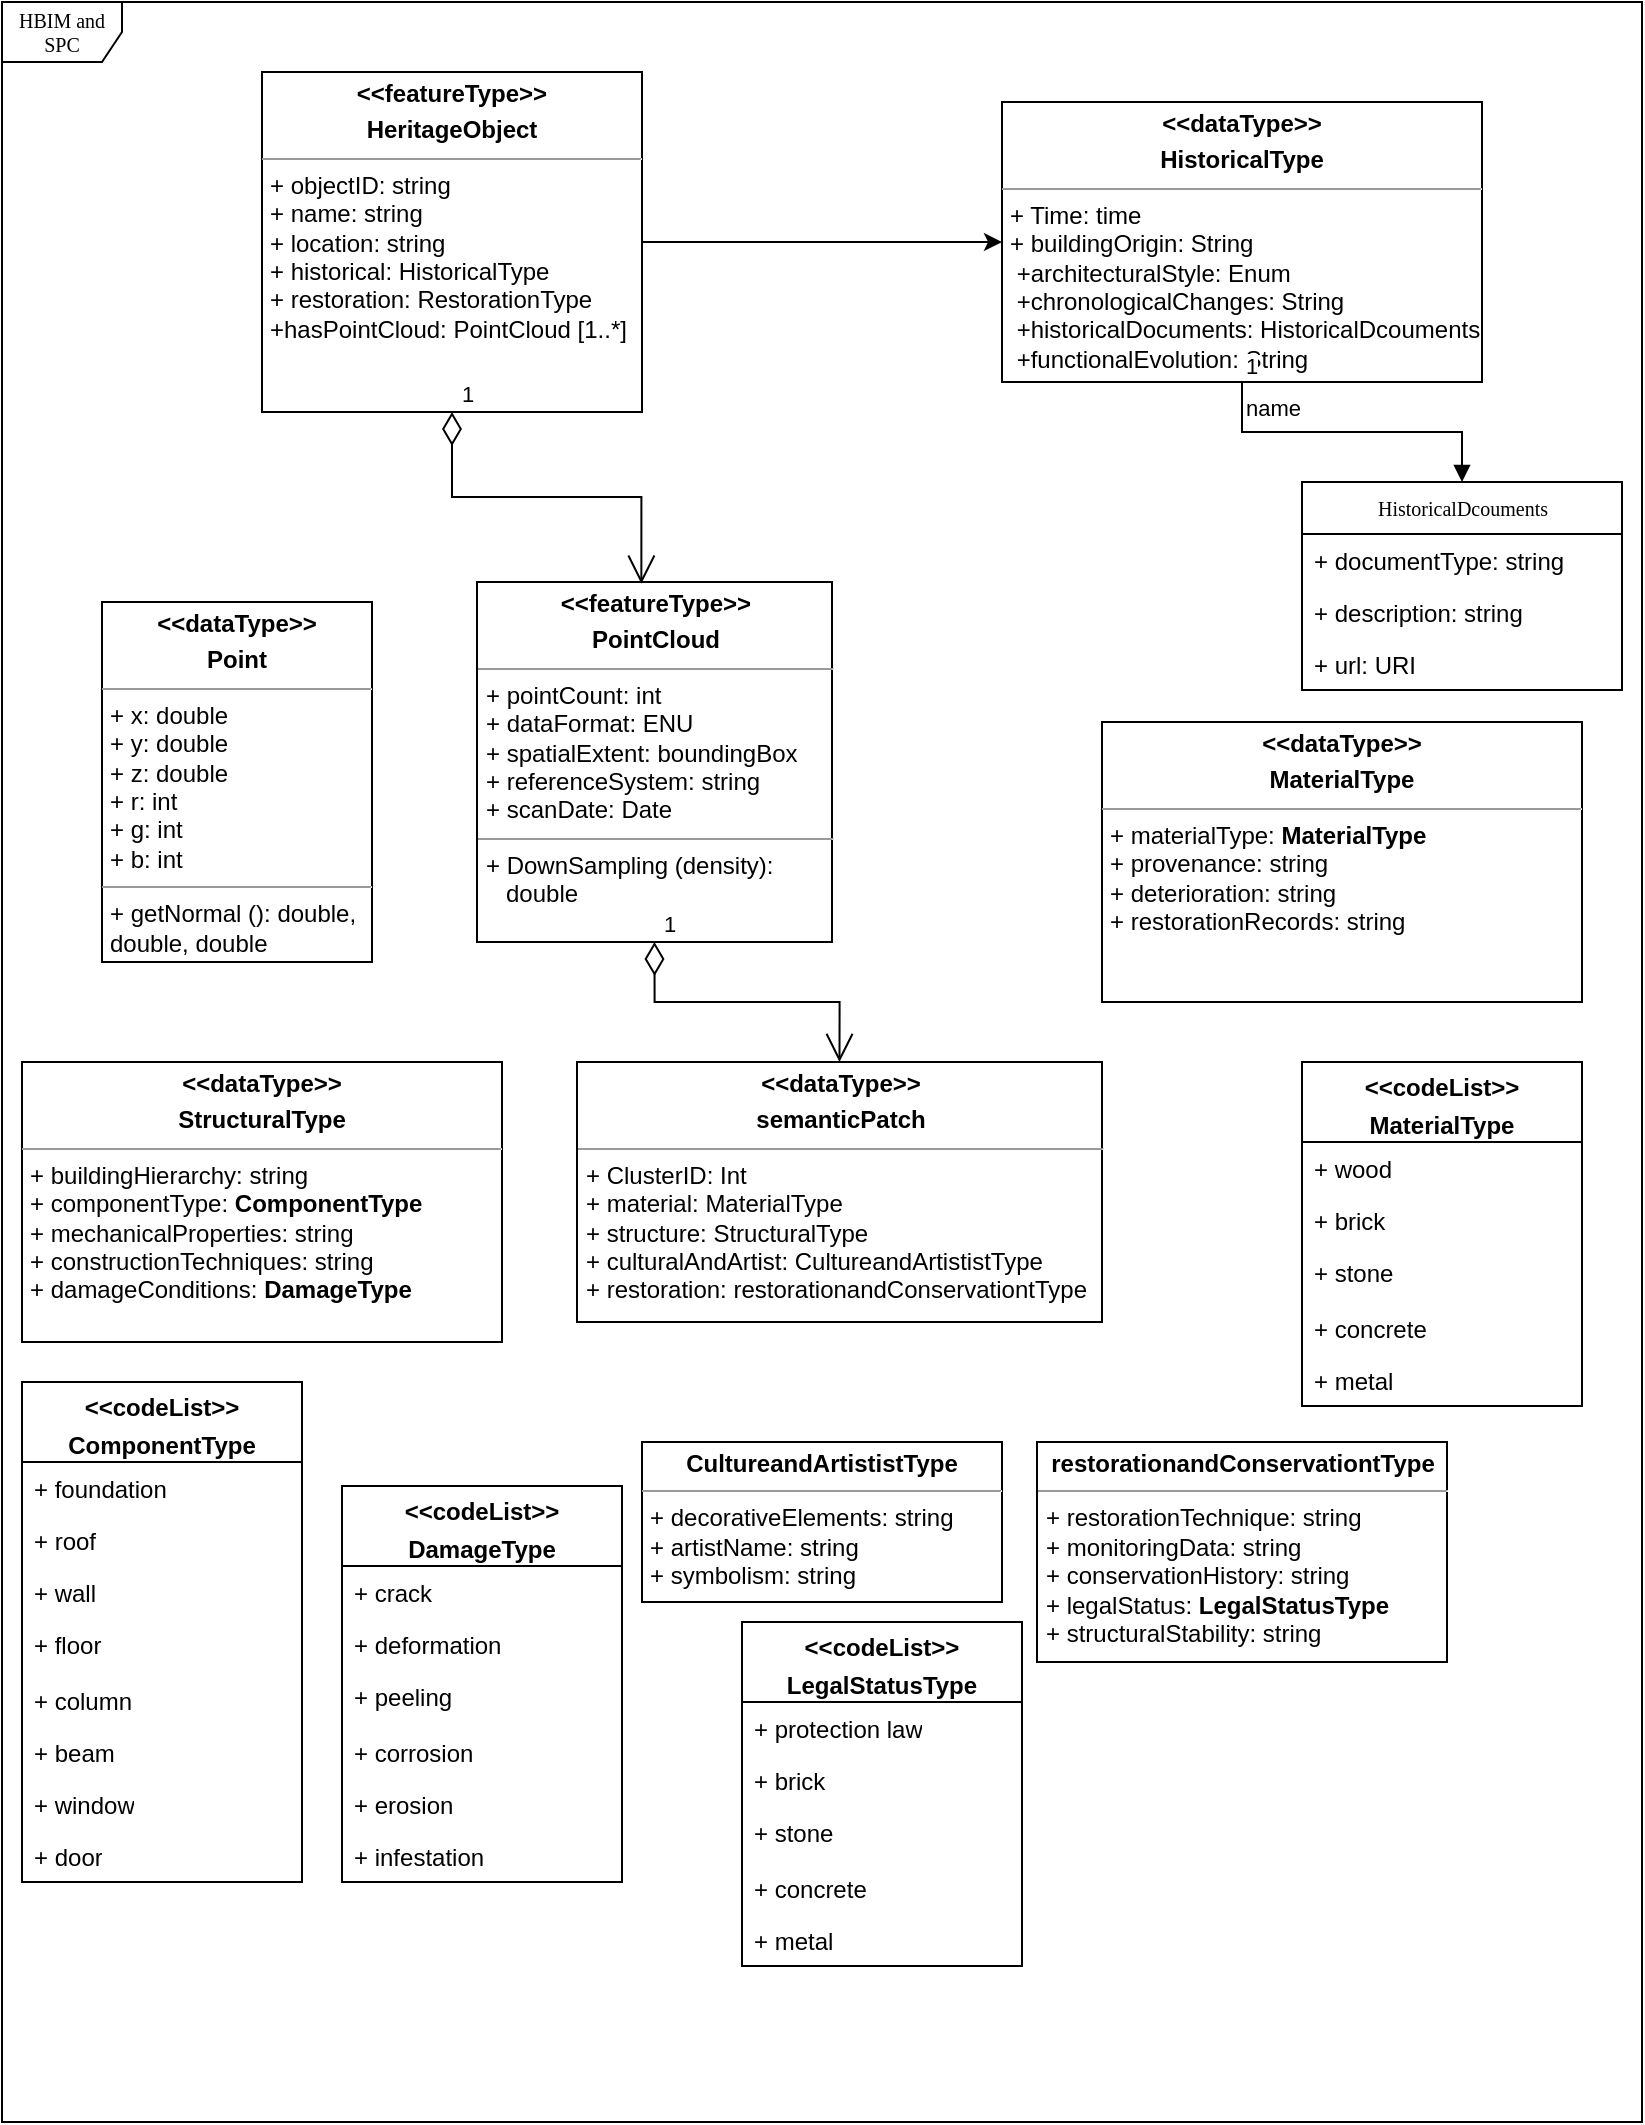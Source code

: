 <mxfile version="26.2.5">
  <diagram name="Page-1" id="c4acf3e9-155e-7222-9cf6-157b1a14988f">
    <mxGraphModel dx="1253" dy="691" grid="1" gridSize="10" guides="1" tooltips="1" connect="1" arrows="1" fold="1" page="1" pageScale="1" pageWidth="850" pageHeight="1100" background="none" math="0" shadow="0">
      <root>
        <mxCell id="0" />
        <mxCell id="1" parent="0" />
        <mxCell id="17acba5748e5396b-1" value="HBIM and SPC" style="shape=umlFrame;whiteSpace=wrap;html=1;rounded=0;shadow=0;comic=0;labelBackgroundColor=none;strokeWidth=1;fontFamily=Verdana;fontSize=10;align=center;" parent="1" vertex="1">
          <mxGeometry x="20" y="20" width="820" height="1060" as="geometry" />
        </mxCell>
        <mxCell id="17acba5748e5396b-44" value="HistoricalDcouments" style="swimlane;html=1;fontStyle=0;childLayout=stackLayout;horizontal=1;startSize=26;fillColor=none;horizontalStack=0;resizeParent=1;resizeLast=0;collapsible=1;marginBottom=0;swimlaneFillColor=#ffffff;rounded=0;shadow=0;comic=0;labelBackgroundColor=none;strokeWidth=1;fontFamily=Verdana;fontSize=10;align=center;" parent="1" vertex="1">
          <mxGeometry x="670" y="260" width="160" height="104" as="geometry" />
        </mxCell>
        <mxCell id="17acba5748e5396b-45" value="+ documentType: string" style="text;html=1;strokeColor=none;fillColor=none;align=left;verticalAlign=top;spacingLeft=4;spacingRight=4;whiteSpace=wrap;overflow=hidden;rotatable=0;points=[[0,0.5],[1,0.5]];portConstraint=eastwest;" parent="17acba5748e5396b-44" vertex="1">
          <mxGeometry y="26" width="160" height="26" as="geometry" />
        </mxCell>
        <mxCell id="17acba5748e5396b-47" value="+ description: string&amp;nbsp;" style="text;html=1;strokeColor=none;fillColor=none;align=left;verticalAlign=top;spacingLeft=4;spacingRight=4;whiteSpace=wrap;overflow=hidden;rotatable=0;points=[[0,0.5],[1,0.5]];portConstraint=eastwest;" parent="17acba5748e5396b-44" vertex="1">
          <mxGeometry y="52" width="160" height="26" as="geometry" />
        </mxCell>
        <mxCell id="pAKOb-ZC2pS0GvRrbrl5-3" value="+ url: URI&amp;nbsp;" style="text;html=1;strokeColor=none;fillColor=none;align=left;verticalAlign=top;spacingLeft=4;spacingRight=4;whiteSpace=wrap;overflow=hidden;rotatable=0;points=[[0,0.5],[1,0.5]];portConstraint=eastwest;" vertex="1" parent="17acba5748e5396b-44">
          <mxGeometry y="78" width="160" height="26" as="geometry" />
        </mxCell>
        <mxCell id="5d2195bd80daf111-15" value="&lt;p style=&quot;margin:0px;margin-top:4px;text-align:center;&quot;&gt;&lt;b&gt;&amp;lt;&amp;lt;dataType&amp;gt;&amp;gt;&lt;/b&gt;&lt;b&gt;&lt;/b&gt;&lt;/p&gt;&lt;p style=&quot;margin:0px;margin-top:4px;text-align:center;&quot;&gt;&lt;b&gt;Point&lt;/b&gt;&lt;/p&gt;&lt;hr size=&quot;1&quot;&gt;&lt;p style=&quot;margin:0px;margin-left:4px;&quot;&gt;+ x:&amp;nbsp;&lt;span style=&quot;background-color: transparent; color: light-dark(rgb(0, 0, 0), rgb(255, 255, 255));&quot;&gt;double&lt;/span&gt;&lt;/p&gt;&lt;p style=&quot;margin:0px;margin-left:4px;&quot;&gt;+ y:&amp;nbsp;&lt;span style=&quot;background-color: transparent; color: light-dark(rgb(0, 0, 0), rgb(255, 255, 255));&quot;&gt;double&lt;/span&gt;&lt;/p&gt;&lt;p style=&quot;margin:0px;margin-left:4px;&quot;&gt;+ z: double&lt;br&gt;+ r: int&lt;/p&gt;&lt;p style=&quot;margin:0px;margin-left:4px;&quot;&gt;+ g: int&lt;/p&gt;&lt;p style=&quot;margin:0px;margin-left:4px;&quot;&gt;+ b: int&lt;/p&gt;&lt;hr size=&quot;1&quot;&gt;&lt;p style=&quot;margin:0px;margin-left:4px;&quot;&gt;+ getNormal (): double,&amp;nbsp;&lt;/p&gt;&lt;p style=&quot;margin:0px;margin-left:4px;&quot;&gt;double, double&lt;/p&gt;" style="verticalAlign=top;align=left;overflow=fill;fontSize=12;fontFamily=Helvetica;html=1;rounded=0;shadow=0;comic=0;labelBackgroundColor=none;strokeWidth=1" parent="1" vertex="1">
          <mxGeometry x="70" y="320" width="135" height="180" as="geometry" />
        </mxCell>
        <mxCell id="KFadorLboW4smUv1ETav-1" value="" style="edgeStyle=orthogonalEdgeStyle;rounded=0;orthogonalLoop=1;jettySize=auto;html=1;" parent="1" source="5d2195bd80daf111-18" target="TEzwwiUS5SfaXioJ1mf_-10" edge="1">
          <mxGeometry relative="1" as="geometry" />
        </mxCell>
        <mxCell id="5d2195bd80daf111-18" value="&lt;p style=&quot;margin:0px;margin-top:4px;text-align:center;&quot;&gt;&lt;b&gt;&amp;lt;&amp;lt;featureType&amp;gt;&amp;gt;&lt;/b&gt;&lt;b&gt;&lt;/b&gt;&lt;/p&gt;&lt;p style=&quot;margin:0px;margin-top:4px;text-align:center;&quot;&gt;&lt;b&gt;HeritageObject&lt;/b&gt;&lt;/p&gt;&lt;hr size=&quot;1&quot;&gt;&lt;p style=&quot;margin:0px;margin-left:4px;&quot;&gt;+ objectID: string&lt;br&gt;+ name: string&lt;/p&gt;&lt;p style=&quot;margin:0px;margin-left:4px;&quot;&gt;+ location: string&lt;/p&gt;&lt;p style=&quot;margin:0px;margin-left:4px;&quot;&gt;+ historical: HistoricalType&lt;/p&gt;&lt;p style=&quot;margin:0px;margin-left:4px;&quot;&gt;+ restoration: RestorationType&lt;/p&gt;&lt;p style=&quot;margin:0px;margin-left:4px;&quot;&gt;+hasPointCloud: PointCloud [1..*]&lt;/p&gt;" style="verticalAlign=top;align=left;overflow=fill;fontSize=12;fontFamily=Helvetica;html=1;rounded=0;shadow=0;comic=0;labelBackgroundColor=none;strokeWidth=1" parent="1" vertex="1">
          <mxGeometry x="150" y="55" width="190" height="170" as="geometry" />
        </mxCell>
        <mxCell id="TEzwwiUS5SfaXioJ1mf_-9" value="&lt;p style=&quot;margin:0px;margin-top:4px;text-align:center;&quot;&gt;&lt;b&gt;&amp;lt;&amp;lt;featureType&amp;gt;&amp;gt;&lt;/b&gt;&lt;b&gt;&lt;/b&gt;&lt;/p&gt;&lt;p style=&quot;margin:0px;margin-top:4px;text-align:center;&quot;&gt;&lt;b&gt;PointCloud&lt;/b&gt;&lt;/p&gt;&lt;hr size=&quot;1&quot;&gt;&lt;p style=&quot;margin:0px;margin-left:4px;&quot;&gt;+ pointCount: int&lt;/p&gt;&lt;p style=&quot;margin:0px;margin-left:4px;&quot;&gt;+ dataFormat: ENU&lt;br&gt;+ spatialExtent: boundingBox&lt;br&gt;&lt;/p&gt;&lt;p style=&quot;margin:0px;margin-left:4px;&quot;&gt;+ referenceSystem: string&lt;/p&gt;&lt;p style=&quot;margin:0px;margin-left:4px;&quot;&gt;+ scanDate: Date&lt;/p&gt;&lt;hr size=&quot;1&quot;&gt;&lt;p style=&quot;margin:0px;margin-left:4px;&quot;&gt;+ DownSampling (density):&lt;/p&gt;&lt;p style=&quot;margin:0px;margin-left:4px;&quot;&gt;&amp;nbsp; &amp;nbsp;double&lt;br&gt;&lt;/p&gt;" style="verticalAlign=top;align=left;overflow=fill;fontSize=12;fontFamily=Helvetica;html=1;rounded=0;shadow=0;comic=0;labelBackgroundColor=none;strokeWidth=1" parent="1" vertex="1">
          <mxGeometry x="257.5" y="310" width="177.5" height="180" as="geometry" />
        </mxCell>
        <mxCell id="TEzwwiUS5SfaXioJ1mf_-10" value="&lt;p style=&quot;margin:0px;margin-top:4px;text-align:center;&quot;&gt;&lt;b&gt;&amp;lt;&amp;lt;dataType&amp;gt;&amp;gt;&lt;/b&gt;&lt;b&gt;&lt;/b&gt;&lt;/p&gt;&lt;p style=&quot;margin:0px;margin-top:4px;text-align:center;&quot;&gt;&lt;b&gt;HistoricalType&lt;/b&gt;&lt;/p&gt;&lt;hr size=&quot;1&quot;&gt;&lt;p style=&quot;margin:0px;margin-left:4px;&quot;&gt;+ Time: time&lt;/p&gt;&lt;p style=&quot;margin:0px;margin-left:4px;&quot;&gt;+ buildingOrigin: String&lt;/p&gt;&lt;p style=&quot;margin:0px;margin-left:4px;&quot;&gt;&amp;nbsp;+architecturalStyle: Enum&lt;/p&gt;&lt;p style=&quot;margin:0px;margin-left:4px;&quot;&gt;&amp;nbsp;+chronologicalChanges: String&lt;/p&gt;&lt;p style=&quot;margin:0px;margin-left:4px;&quot;&gt;&amp;nbsp;+historicalDocuments: HistoricalDcouments&lt;/p&gt;&lt;p style=&quot;margin:0px;margin-left:4px;&quot;&gt;&amp;nbsp;+functionalEvolution: String&lt;/p&gt;" style="verticalAlign=top;align=left;overflow=fill;fontSize=12;fontFamily=Helvetica;html=1;rounded=0;shadow=0;comic=0;labelBackgroundColor=none;strokeWidth=1" parent="1" vertex="1">
          <mxGeometry x="520" y="70" width="240" height="140" as="geometry" />
        </mxCell>
        <mxCell id="TEzwwiUS5SfaXioJ1mf_-11" value="&lt;p style=&quot;margin:0px;margin-top:4px;text-align:center;&quot;&gt;&lt;b&gt;CultureandArtististType&lt;/b&gt;&lt;/p&gt;&lt;hr size=&quot;1&quot;&gt;&lt;p style=&quot;margin:0px;margin-left:4px;&quot;&gt;+ decorativeElements: string&lt;/p&gt;&lt;p style=&quot;margin:0px;margin-left:4px;&quot;&gt;+ artistName: string&lt;br&gt;&lt;/p&gt;&lt;p style=&quot;margin:0px;margin-left:4px;&quot;&gt;+ symbolism: string&lt;/p&gt;&lt;p style=&quot;margin:0px;margin-left:4px;&quot;&gt;&lt;br&gt;&lt;/p&gt;&lt;hr size=&quot;1&quot;&gt;&lt;p style=&quot;margin:0px;margin-left:4px;&quot;&gt;&lt;br&gt;&lt;/p&gt;" style="verticalAlign=top;align=left;overflow=fill;fontSize=12;fontFamily=Helvetica;html=1;rounded=0;shadow=0;comic=0;labelBackgroundColor=none;strokeWidth=1" parent="1" vertex="1">
          <mxGeometry x="340" y="740" width="180" height="80" as="geometry" />
        </mxCell>
        <mxCell id="TEzwwiUS5SfaXioJ1mf_-12" value="&lt;p style=&quot;margin:0px;margin-top:4px;text-align:center;&quot;&gt;&lt;b&gt;restorationandConservationtType&lt;/b&gt;&lt;/p&gt;&lt;hr size=&quot;1&quot;&gt;&lt;p style=&quot;margin:0px;margin-left:4px;&quot;&gt;+ restorationTechnique: string&lt;/p&gt;&lt;p style=&quot;margin:0px;margin-left:4px;&quot;&gt;+ monitoringData: string&lt;br&gt;&lt;/p&gt;&lt;p style=&quot;margin:0px;margin-left:4px;&quot;&gt;+ conservationHistory: string&lt;/p&gt;&lt;p style=&quot;margin:0px;margin-left:4px;&quot;&gt;+ legalStatus: &lt;b&gt;Le&lt;span style=&quot;background-color: transparent; color: light-dark(rgb(0, 0, 0), rgb(255, 255, 255));&quot;&gt;galStatusType&lt;/span&gt;&lt;/b&gt;&lt;/p&gt;&lt;p style=&quot;margin:0px;margin-left:4px;&quot;&gt;+ structuralStability: string&lt;/p&gt;&lt;p style=&quot;margin:0px;margin-left:4px;&quot;&gt;&lt;br&gt;&lt;/p&gt;&lt;hr size=&quot;1&quot;&gt;&lt;p style=&quot;margin:0px;margin-left:4px;&quot;&gt;&lt;br&gt;&lt;/p&gt;" style="verticalAlign=top;align=left;overflow=fill;fontSize=12;fontFamily=Helvetica;html=1;rounded=0;shadow=0;comic=0;labelBackgroundColor=none;strokeWidth=1" parent="1" vertex="1">
          <mxGeometry x="537.5" y="740" width="205" height="110" as="geometry" />
        </mxCell>
        <mxCell id="nKKZoiiLEV9BoTgGwU7D-1" value="&lt;p style=&quot;margin:0px;margin-top:4px;text-align:center;&quot;&gt;&lt;b&gt;&amp;lt;&amp;lt;dataType&amp;gt;&amp;gt;&lt;/b&gt;&lt;b&gt;&lt;/b&gt;&lt;/p&gt;&lt;p style=&quot;margin:0px;margin-top:4px;text-align:center;&quot;&gt;&lt;b&gt;semanticPatch&lt;/b&gt;&lt;/p&gt;&lt;hr size=&quot;1&quot;&gt;&lt;p style=&quot;margin:0px;margin-left:4px;&quot;&gt;+ ClusterID: Int&lt;br&gt;+ material: MaterialType&lt;br&gt;&lt;/p&gt;&lt;p style=&quot;margin:0px;margin-left:4px;&quot;&gt;+ structure: StructuralType&lt;/p&gt;&lt;p style=&quot;margin:0px;margin-left:4px;&quot;&gt;&lt;span style=&quot;background-color: transparent;&quot;&gt;+ culturalAndArtist:&amp;nbsp;&lt;/span&gt;&lt;span style=&quot;background-color: transparent; color: light-dark(rgb(0, 0, 0), rgb(255, 255, 255)); text-align: center;&quot;&gt;CultureandArtististType&lt;/span&gt;&lt;/p&gt;&lt;p style=&quot;margin:0px;margin-left:4px;&quot;&gt;+ restoration:&amp;nbsp;&lt;span style=&quot;background-color: transparent; color: light-dark(rgb(0, 0, 0), rgb(255, 255, 255)); text-align: center;&quot;&gt;restorationandConservationtType&lt;/span&gt;&lt;/p&gt;&lt;p style=&quot;margin:0px;margin-left:4px;&quot;&gt;&lt;br&gt;&lt;/p&gt;" style="verticalAlign=top;align=left;overflow=fill;fontSize=12;fontFamily=Helvetica;html=1;rounded=0;shadow=0;comic=0;labelBackgroundColor=none;strokeWidth=1" parent="1" vertex="1">
          <mxGeometry x="307.5" y="550" width="262.5" height="130" as="geometry" />
        </mxCell>
        <mxCell id="nKKZoiiLEV9BoTgGwU7D-4" value="1" style="endArrow=open;html=1;endSize=12;startArrow=diamondThin;startSize=14;startFill=0;edgeStyle=orthogonalEdgeStyle;align=left;verticalAlign=bottom;rounded=0;exitX=0.5;exitY=1;exitDx=0;exitDy=0;entryX=0.463;entryY=0.005;entryDx=0;entryDy=0;entryPerimeter=0;" parent="1" source="5d2195bd80daf111-18" target="TEzwwiUS5SfaXioJ1mf_-9" edge="1">
          <mxGeometry x="-1" y="3" relative="1" as="geometry">
            <mxPoint x="484.08" y="169.78" as="sourcePoint" />
            <mxPoint x="434" y="220" as="targetPoint" />
          </mxGeometry>
        </mxCell>
        <mxCell id="nKKZoiiLEV9BoTgGwU7D-18" value="name" style="endArrow=block;endFill=1;html=1;edgeStyle=orthogonalEdgeStyle;align=left;verticalAlign=top;rounded=0;exitX=0.5;exitY=1;exitDx=0;exitDy=0;entryX=0.5;entryY=0;entryDx=0;entryDy=0;" parent="1" source="TEzwwiUS5SfaXioJ1mf_-10" target="17acba5748e5396b-44" edge="1">
          <mxGeometry x="-1" relative="1" as="geometry">
            <mxPoint x="720" y="870" as="sourcePoint" />
            <mxPoint x="720" y="930" as="targetPoint" />
          </mxGeometry>
        </mxCell>
        <mxCell id="nKKZoiiLEV9BoTgGwU7D-19" value="1" style="edgeLabel;resizable=0;html=1;align=left;verticalAlign=bottom;" parent="nKKZoiiLEV9BoTgGwU7D-18" connectable="0" vertex="1">
          <mxGeometry x="-1" relative="1" as="geometry" />
        </mxCell>
        <mxCell id="nKKZoiiLEV9BoTgGwU7D-21" value="1" style="endArrow=open;html=1;endSize=12;startArrow=diamondThin;startSize=14;startFill=0;edgeStyle=orthogonalEdgeStyle;align=left;verticalAlign=bottom;rounded=0;exitX=0.5;exitY=1;exitDx=0;exitDy=0;entryX=0.5;entryY=0;entryDx=0;entryDy=0;" parent="1" source="TEzwwiUS5SfaXioJ1mf_-9" target="nKKZoiiLEV9BoTgGwU7D-1" edge="1">
          <mxGeometry x="-1" y="3" relative="1" as="geometry">
            <mxPoint x="240" y="460" as="sourcePoint" />
            <mxPoint x="400" y="460" as="targetPoint" />
          </mxGeometry>
        </mxCell>
        <mxCell id="nAgL4a00uUSetXV4vr-E-5" value="&lt;p style=&quot;text-wrap-mode: nowrap; margin: 4px 0px 0px;&quot;&gt;&lt;b&gt;&amp;lt;&amp;lt;codeList&amp;gt;&amp;gt;&lt;/b&gt;&lt;/p&gt;&lt;p style=&quot;text-wrap-mode: nowrap; margin: 4px 0px 0px;&quot;&gt;&lt;b&gt;MaterialType&lt;/b&gt;&lt;/p&gt;" style="swimlane;fontStyle=0;childLayout=stackLayout;horizontal=1;startSize=40;fillColor=none;horizontalStack=0;resizeParent=1;resizeParentMax=0;resizeLast=0;collapsible=1;marginBottom=0;whiteSpace=wrap;html=1;" parent="1" vertex="1">
          <mxGeometry x="670" y="550" width="140" height="172" as="geometry">
            <mxRectangle x="45" y="650" width="140" height="50" as="alternateBounds" />
          </mxGeometry>
        </mxCell>
        <mxCell id="nAgL4a00uUSetXV4vr-E-6" value="+ wood" style="text;strokeColor=none;fillColor=none;align=left;verticalAlign=top;spacingLeft=4;spacingRight=4;overflow=hidden;rotatable=0;points=[[0,0.5],[1,0.5]];portConstraint=eastwest;whiteSpace=wrap;html=1;" parent="nAgL4a00uUSetXV4vr-E-5" vertex="1">
          <mxGeometry y="40" width="140" height="26" as="geometry" />
        </mxCell>
        <mxCell id="nAgL4a00uUSetXV4vr-E-7" value="+ brick" style="text;strokeColor=none;fillColor=none;align=left;verticalAlign=top;spacingLeft=4;spacingRight=4;overflow=hidden;rotatable=0;points=[[0,0.5],[1,0.5]];portConstraint=eastwest;whiteSpace=wrap;html=1;" parent="nAgL4a00uUSetXV4vr-E-5" vertex="1">
          <mxGeometry y="66" width="140" height="26" as="geometry" />
        </mxCell>
        <mxCell id="nAgL4a00uUSetXV4vr-E-8" value="+ stone" style="text;strokeColor=none;fillColor=none;align=left;verticalAlign=top;spacingLeft=4;spacingRight=4;overflow=hidden;rotatable=0;points=[[0,0.5],[1,0.5]];portConstraint=eastwest;whiteSpace=wrap;html=1;" parent="nAgL4a00uUSetXV4vr-E-5" vertex="1">
          <mxGeometry y="92" width="140" height="28" as="geometry" />
        </mxCell>
        <mxCell id="nAgL4a00uUSetXV4vr-E-10" value="+ concrete" style="text;strokeColor=none;fillColor=none;align=left;verticalAlign=top;spacingLeft=4;spacingRight=4;overflow=hidden;rotatable=0;points=[[0,0.5],[1,0.5]];portConstraint=eastwest;whiteSpace=wrap;html=1;" parent="nAgL4a00uUSetXV4vr-E-5" vertex="1">
          <mxGeometry y="120" width="140" height="26" as="geometry" />
        </mxCell>
        <mxCell id="nAgL4a00uUSetXV4vr-E-9" value="+ metal" style="text;strokeColor=none;fillColor=none;align=left;verticalAlign=top;spacingLeft=4;spacingRight=4;overflow=hidden;rotatable=0;points=[[0,0.5],[1,0.5]];portConstraint=eastwest;whiteSpace=wrap;html=1;" parent="nAgL4a00uUSetXV4vr-E-5" vertex="1">
          <mxGeometry y="146" width="140" height="26" as="geometry" />
        </mxCell>
        <mxCell id="CEyRhejeGveDKExYz_UF-1" value="&lt;p style=&quot;text-wrap-mode: nowrap; margin: 4px 0px 0px;&quot;&gt;&lt;b&gt;&amp;lt;&amp;lt;codeList&amp;gt;&amp;gt;&lt;/b&gt;&lt;/p&gt;&lt;p style=&quot;text-wrap-mode: nowrap; margin: 4px 0px 0px;&quot;&gt;&lt;b&gt;ComponentType&lt;/b&gt;&lt;/p&gt;" style="swimlane;fontStyle=0;childLayout=stackLayout;horizontal=1;startSize=40;fillColor=none;horizontalStack=0;resizeParent=1;resizeParentMax=0;resizeLast=0;collapsible=1;marginBottom=0;whiteSpace=wrap;html=1;" parent="1" vertex="1">
          <mxGeometry x="30" y="710" width="140" height="250" as="geometry">
            <mxRectangle x="45" y="650" width="140" height="50" as="alternateBounds" />
          </mxGeometry>
        </mxCell>
        <mxCell id="CEyRhejeGveDKExYz_UF-2" value="+ foundation" style="text;strokeColor=none;fillColor=none;align=left;verticalAlign=top;spacingLeft=4;spacingRight=4;overflow=hidden;rotatable=0;points=[[0,0.5],[1,0.5]];portConstraint=eastwest;whiteSpace=wrap;html=1;" parent="CEyRhejeGveDKExYz_UF-1" vertex="1">
          <mxGeometry y="40" width="140" height="26" as="geometry" />
        </mxCell>
        <mxCell id="pAKOb-ZC2pS0GvRrbrl5-13" value="+ roof" style="text;strokeColor=none;fillColor=none;align=left;verticalAlign=top;spacingLeft=4;spacingRight=4;overflow=hidden;rotatable=0;points=[[0,0.5],[1,0.5]];portConstraint=eastwest;whiteSpace=wrap;html=1;" vertex="1" parent="CEyRhejeGveDKExYz_UF-1">
          <mxGeometry y="66" width="140" height="26" as="geometry" />
        </mxCell>
        <mxCell id="CEyRhejeGveDKExYz_UF-3" value="+ wall" style="text;strokeColor=none;fillColor=none;align=left;verticalAlign=top;spacingLeft=4;spacingRight=4;overflow=hidden;rotatable=0;points=[[0,0.5],[1,0.5]];portConstraint=eastwest;whiteSpace=wrap;html=1;" parent="CEyRhejeGveDKExYz_UF-1" vertex="1">
          <mxGeometry y="92" width="140" height="26" as="geometry" />
        </mxCell>
        <mxCell id="CEyRhejeGveDKExYz_UF-4" value="+ floor" style="text;strokeColor=none;fillColor=none;align=left;verticalAlign=top;spacingLeft=4;spacingRight=4;overflow=hidden;rotatable=0;points=[[0,0.5],[1,0.5]];portConstraint=eastwest;whiteSpace=wrap;html=1;" parent="CEyRhejeGveDKExYz_UF-1" vertex="1">
          <mxGeometry y="118" width="140" height="28" as="geometry" />
        </mxCell>
        <mxCell id="CEyRhejeGveDKExYz_UF-5" value="+ column" style="text;strokeColor=none;fillColor=none;align=left;verticalAlign=top;spacingLeft=4;spacingRight=4;overflow=hidden;rotatable=0;points=[[0,0.5],[1,0.5]];portConstraint=eastwest;whiteSpace=wrap;html=1;" parent="CEyRhejeGveDKExYz_UF-1" vertex="1">
          <mxGeometry y="146" width="140" height="26" as="geometry" />
        </mxCell>
        <mxCell id="CEyRhejeGveDKExYz_UF-6" value="+ beam" style="text;strokeColor=none;fillColor=none;align=left;verticalAlign=top;spacingLeft=4;spacingRight=4;overflow=hidden;rotatable=0;points=[[0,0.5],[1,0.5]];portConstraint=eastwest;whiteSpace=wrap;html=1;" parent="CEyRhejeGveDKExYz_UF-1" vertex="1">
          <mxGeometry y="172" width="140" height="26" as="geometry" />
        </mxCell>
        <mxCell id="pAKOb-ZC2pS0GvRrbrl5-14" value="+ window" style="text;strokeColor=none;fillColor=none;align=left;verticalAlign=top;spacingLeft=4;spacingRight=4;overflow=hidden;rotatable=0;points=[[0,0.5],[1,0.5]];portConstraint=eastwest;whiteSpace=wrap;html=1;" vertex="1" parent="CEyRhejeGveDKExYz_UF-1">
          <mxGeometry y="198" width="140" height="26" as="geometry" />
        </mxCell>
        <mxCell id="pAKOb-ZC2pS0GvRrbrl5-15" value="+ door" style="text;strokeColor=none;fillColor=none;align=left;verticalAlign=top;spacingLeft=4;spacingRight=4;overflow=hidden;rotatable=0;points=[[0,0.5],[1,0.5]];portConstraint=eastwest;whiteSpace=wrap;html=1;" vertex="1" parent="CEyRhejeGveDKExYz_UF-1">
          <mxGeometry y="224" width="140" height="26" as="geometry" />
        </mxCell>
        <mxCell id="pAKOb-ZC2pS0GvRrbrl5-5" value="&lt;p style=&quot;margin:0px;margin-top:4px;text-align:center;&quot;&gt;&lt;b&gt;&amp;lt;&amp;lt;dataType&amp;gt;&amp;gt;&lt;/b&gt;&lt;b&gt;&lt;/b&gt;&lt;/p&gt;&lt;p style=&quot;margin:0px;margin-top:4px;text-align:center;&quot;&gt;&lt;b&gt;MaterialType&lt;/b&gt;&lt;/p&gt;&lt;hr size=&quot;1&quot;&gt;&lt;p style=&quot;margin:0px;margin-left:4px;&quot;&gt;+ materialType:&amp;nbsp;&lt;b style=&quot;background-color: transparent; color: light-dark(rgb(0, 0, 0), rgb(255, 255, 255)); text-align: center;&quot;&gt;MaterialType&lt;/b&gt;&lt;/p&gt;&lt;p style=&quot;margin:0px;margin-left:4px;&quot;&gt;+ provenance: string&lt;/p&gt;&lt;p style=&quot;margin:0px;margin-left:4px;&quot;&gt;+ deterioration: string&lt;/p&gt;&lt;p style=&quot;margin:0px;margin-left:4px;&quot;&gt;+ restorationRecords: string&lt;/p&gt;" style="verticalAlign=top;align=left;overflow=fill;fontSize=12;fontFamily=Helvetica;html=1;rounded=0;shadow=0;comic=0;labelBackgroundColor=none;strokeWidth=1" vertex="1" parent="1">
          <mxGeometry x="570" y="380" width="240" height="140" as="geometry" />
        </mxCell>
        <mxCell id="pAKOb-ZC2pS0GvRrbrl5-6" value="&lt;p style=&quot;margin:0px;margin-top:4px;text-align:center;&quot;&gt;&lt;b&gt;&amp;lt;&amp;lt;dataType&amp;gt;&amp;gt;&lt;/b&gt;&lt;b&gt;&lt;/b&gt;&lt;/p&gt;&lt;p style=&quot;margin:0px;margin-top:4px;text-align:center;&quot;&gt;&lt;b&gt;StructuralType&lt;/b&gt;&lt;/p&gt;&lt;hr size=&quot;1&quot;&gt;&lt;p style=&quot;margin:0px;margin-left:4px;&quot;&gt;+ buildingHierarchy: string&lt;/p&gt;&lt;p style=&quot;margin:0px;margin-left:4px;&quot;&gt;+ componentType:&amp;nbsp;&lt;b style=&quot;background-color: transparent; color: light-dark(rgb(0, 0, 0), rgb(255, 255, 255)); text-align: center;&quot;&gt;ComponentType&lt;/b&gt;&lt;/p&gt;&lt;p style=&quot;margin:0px;margin-left:4px;&quot;&gt;+ mechanicalProperties: string&lt;/p&gt;&lt;p style=&quot;margin:0px;margin-left:4px;&quot;&gt;+ constructionTechniques: string&lt;/p&gt;&lt;p style=&quot;margin:0px;margin-left:4px;&quot;&gt;+ damageConditions: &lt;b&gt;DamageType&lt;/b&gt;&lt;/p&gt;" style="verticalAlign=top;align=left;overflow=fill;fontSize=12;fontFamily=Helvetica;html=1;rounded=0;shadow=0;comic=0;labelBackgroundColor=none;strokeWidth=1" vertex="1" parent="1">
          <mxGeometry x="30" y="550" width="240" height="140" as="geometry" />
        </mxCell>
        <mxCell id="pAKOb-ZC2pS0GvRrbrl5-16" value="&lt;p style=&quot;text-wrap-mode: nowrap; margin: 4px 0px 0px;&quot;&gt;&lt;b&gt;&amp;lt;&amp;lt;codeList&amp;gt;&amp;gt;&lt;/b&gt;&lt;/p&gt;&lt;p style=&quot;text-wrap-mode: nowrap; margin: 4px 0px 0px;&quot;&gt;&lt;b&gt;DamageType&lt;/b&gt;&lt;/p&gt;" style="swimlane;fontStyle=0;childLayout=stackLayout;horizontal=1;startSize=40;fillColor=none;horizontalStack=0;resizeParent=1;resizeParentMax=0;resizeLast=0;collapsible=1;marginBottom=0;whiteSpace=wrap;html=1;" vertex="1" parent="1">
          <mxGeometry x="190" y="762" width="140" height="198" as="geometry">
            <mxRectangle x="45" y="650" width="140" height="50" as="alternateBounds" />
          </mxGeometry>
        </mxCell>
        <mxCell id="pAKOb-ZC2pS0GvRrbrl5-17" value="+ crack" style="text;strokeColor=none;fillColor=none;align=left;verticalAlign=top;spacingLeft=4;spacingRight=4;overflow=hidden;rotatable=0;points=[[0,0.5],[1,0.5]];portConstraint=eastwest;whiteSpace=wrap;html=1;" vertex="1" parent="pAKOb-ZC2pS0GvRrbrl5-16">
          <mxGeometry y="40" width="140" height="26" as="geometry" />
        </mxCell>
        <mxCell id="pAKOb-ZC2pS0GvRrbrl5-18" value="+ deformation" style="text;strokeColor=none;fillColor=none;align=left;verticalAlign=top;spacingLeft=4;spacingRight=4;overflow=hidden;rotatable=0;points=[[0,0.5],[1,0.5]];portConstraint=eastwest;whiteSpace=wrap;html=1;" vertex="1" parent="pAKOb-ZC2pS0GvRrbrl5-16">
          <mxGeometry y="66" width="140" height="26" as="geometry" />
        </mxCell>
        <mxCell id="pAKOb-ZC2pS0GvRrbrl5-19" value="+ peeling" style="text;strokeColor=none;fillColor=none;align=left;verticalAlign=top;spacingLeft=4;spacingRight=4;overflow=hidden;rotatable=0;points=[[0,0.5],[1,0.5]];portConstraint=eastwest;whiteSpace=wrap;html=1;" vertex="1" parent="pAKOb-ZC2pS0GvRrbrl5-16">
          <mxGeometry y="92" width="140" height="28" as="geometry" />
        </mxCell>
        <mxCell id="pAKOb-ZC2pS0GvRrbrl5-20" value="+ corrosion" style="text;strokeColor=none;fillColor=none;align=left;verticalAlign=top;spacingLeft=4;spacingRight=4;overflow=hidden;rotatable=0;points=[[0,0.5],[1,0.5]];portConstraint=eastwest;whiteSpace=wrap;html=1;" vertex="1" parent="pAKOb-ZC2pS0GvRrbrl5-16">
          <mxGeometry y="120" width="140" height="26" as="geometry" />
        </mxCell>
        <mxCell id="pAKOb-ZC2pS0GvRrbrl5-21" value="+ erosion" style="text;strokeColor=none;fillColor=none;align=left;verticalAlign=top;spacingLeft=4;spacingRight=4;overflow=hidden;rotatable=0;points=[[0,0.5],[1,0.5]];portConstraint=eastwest;whiteSpace=wrap;html=1;" vertex="1" parent="pAKOb-ZC2pS0GvRrbrl5-16">
          <mxGeometry y="146" width="140" height="26" as="geometry" />
        </mxCell>
        <mxCell id="pAKOb-ZC2pS0GvRrbrl5-22" value="+ infestation" style="text;strokeColor=none;fillColor=none;align=left;verticalAlign=top;spacingLeft=4;spacingRight=4;overflow=hidden;rotatable=0;points=[[0,0.5],[1,0.5]];portConstraint=eastwest;whiteSpace=wrap;html=1;" vertex="1" parent="pAKOb-ZC2pS0GvRrbrl5-16">
          <mxGeometry y="172" width="140" height="26" as="geometry" />
        </mxCell>
        <mxCell id="pAKOb-ZC2pS0GvRrbrl5-23" value="&lt;p style=&quot;text-wrap-mode: nowrap; margin: 4px 0px 0px;&quot;&gt;&lt;b&gt;&amp;lt;&amp;lt;codeList&amp;gt;&amp;gt;&lt;/b&gt;&lt;/p&gt;&lt;p style=&quot;text-wrap-mode: nowrap; margin: 4px 0px 0px;&quot;&gt;&lt;span style=&quot;background-color: transparent; color: light-dark(rgb(0, 0, 0), rgb(255, 255, 255)); text-wrap-mode: wrap;&quot;&gt;&lt;b&gt;LegalStatusType&lt;/b&gt;&lt;/span&gt;&lt;/p&gt;" style="swimlane;fontStyle=0;childLayout=stackLayout;horizontal=1;startSize=40;fillColor=none;horizontalStack=0;resizeParent=1;resizeParentMax=0;resizeLast=0;collapsible=1;marginBottom=0;whiteSpace=wrap;html=1;" vertex="1" parent="1">
          <mxGeometry x="390" y="830" width="140" height="172" as="geometry">
            <mxRectangle x="45" y="650" width="140" height="50" as="alternateBounds" />
          </mxGeometry>
        </mxCell>
        <mxCell id="pAKOb-ZC2pS0GvRrbrl5-24" value="+ protection law" style="text;strokeColor=none;fillColor=none;align=left;verticalAlign=top;spacingLeft=4;spacingRight=4;overflow=hidden;rotatable=0;points=[[0,0.5],[1,0.5]];portConstraint=eastwest;whiteSpace=wrap;html=1;" vertex="1" parent="pAKOb-ZC2pS0GvRrbrl5-23">
          <mxGeometry y="40" width="140" height="26" as="geometry" />
        </mxCell>
        <mxCell id="pAKOb-ZC2pS0GvRrbrl5-25" value="+ brick" style="text;strokeColor=none;fillColor=none;align=left;verticalAlign=top;spacingLeft=4;spacingRight=4;overflow=hidden;rotatable=0;points=[[0,0.5],[1,0.5]];portConstraint=eastwest;whiteSpace=wrap;html=1;" vertex="1" parent="pAKOb-ZC2pS0GvRrbrl5-23">
          <mxGeometry y="66" width="140" height="26" as="geometry" />
        </mxCell>
        <mxCell id="pAKOb-ZC2pS0GvRrbrl5-26" value="+ stone" style="text;strokeColor=none;fillColor=none;align=left;verticalAlign=top;spacingLeft=4;spacingRight=4;overflow=hidden;rotatable=0;points=[[0,0.5],[1,0.5]];portConstraint=eastwest;whiteSpace=wrap;html=1;" vertex="1" parent="pAKOb-ZC2pS0GvRrbrl5-23">
          <mxGeometry y="92" width="140" height="28" as="geometry" />
        </mxCell>
        <mxCell id="pAKOb-ZC2pS0GvRrbrl5-27" value="+ concrete" style="text;strokeColor=none;fillColor=none;align=left;verticalAlign=top;spacingLeft=4;spacingRight=4;overflow=hidden;rotatable=0;points=[[0,0.5],[1,0.5]];portConstraint=eastwest;whiteSpace=wrap;html=1;" vertex="1" parent="pAKOb-ZC2pS0GvRrbrl5-23">
          <mxGeometry y="120" width="140" height="26" as="geometry" />
        </mxCell>
        <mxCell id="pAKOb-ZC2pS0GvRrbrl5-28" value="+ metal" style="text;strokeColor=none;fillColor=none;align=left;verticalAlign=top;spacingLeft=4;spacingRight=4;overflow=hidden;rotatable=0;points=[[0,0.5],[1,0.5]];portConstraint=eastwest;whiteSpace=wrap;html=1;" vertex="1" parent="pAKOb-ZC2pS0GvRrbrl5-23">
          <mxGeometry y="146" width="140" height="26" as="geometry" />
        </mxCell>
      </root>
    </mxGraphModel>
  </diagram>
</mxfile>
